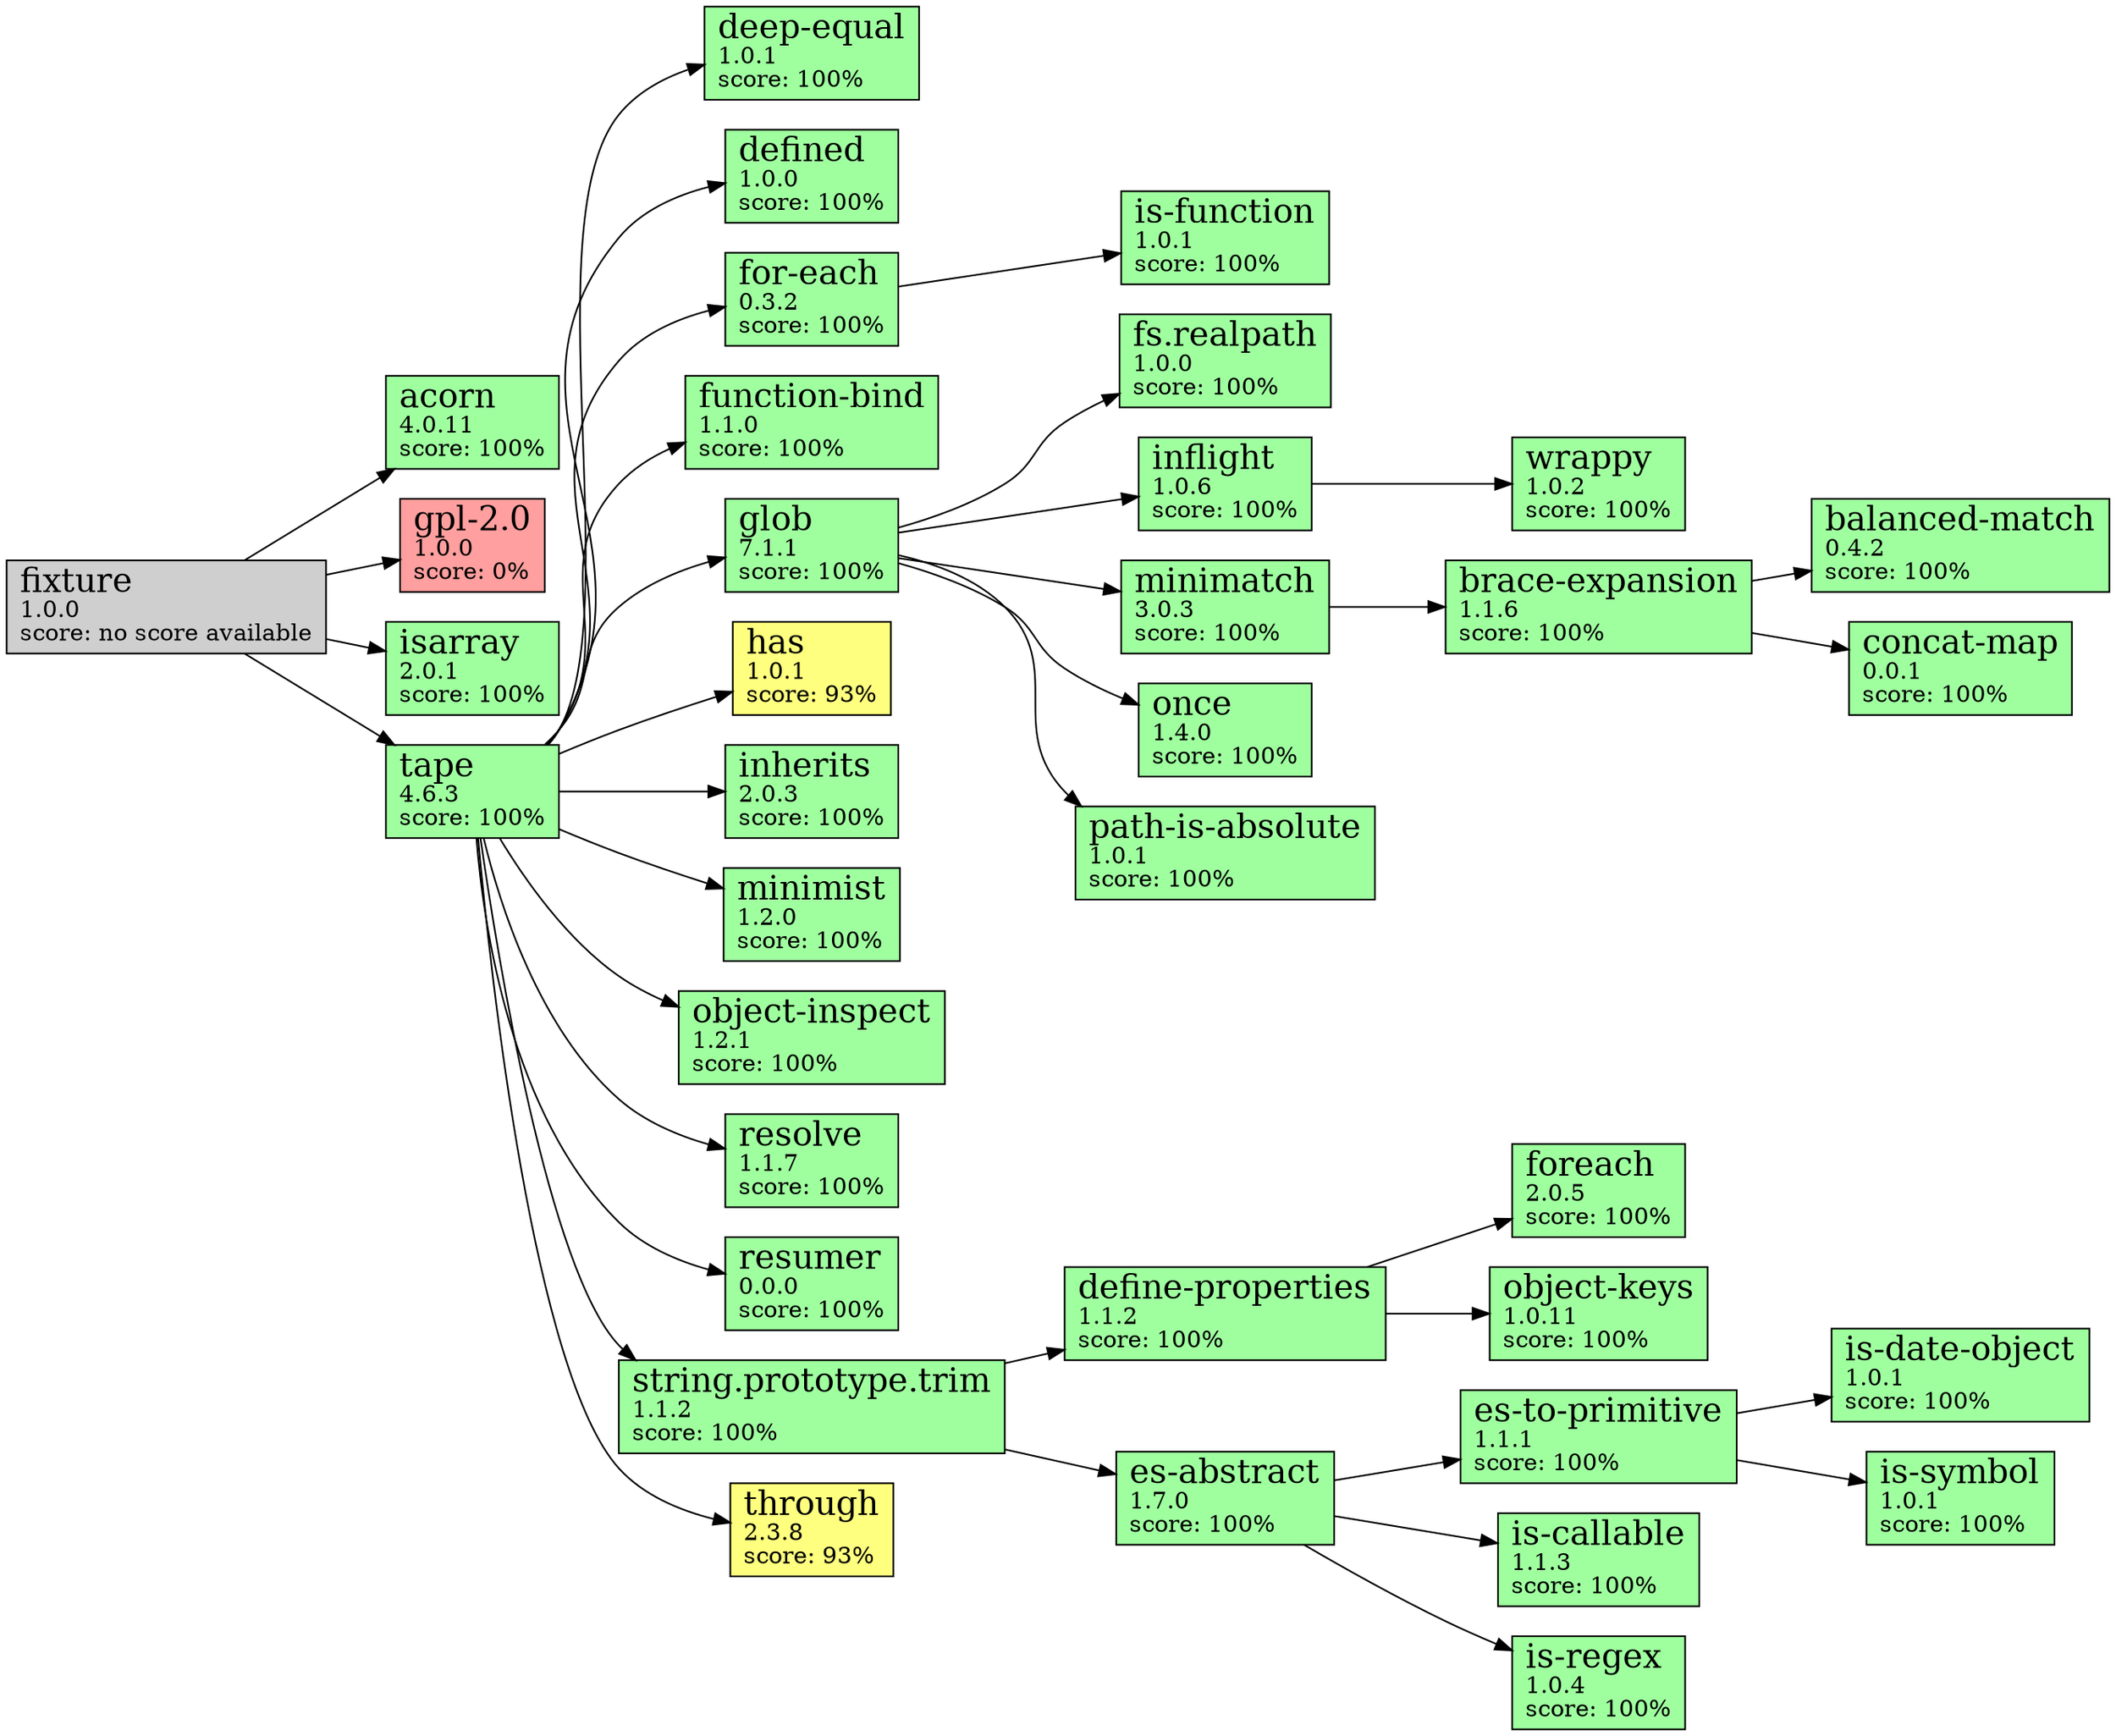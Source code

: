 digraph g {
    graph [
        rankdir = "LR"
        tooltip = "fixture @ 1.0.0"
    ]

    "fixture@1.0.0" [
        shape = box,
        style = filled,
        fillcolor = "#CFCFCF",
        URL = "https://platform.nodesource.io/registry?name=fixture&version=1.0.0",
        tooltip = "fixture @ 1.0.0 - score: no score available",
        label = <<font point-size="20">fixture</font><br align='left'/>1.0.0<br align='left'/>score: no score available<br align='left'/>>,
    ]
    "acorn@4.0.11" [
        shape = box,
        style = filled,
        fillcolor = "#9FFF9F",
        URL = "https://platform.nodesource.io/registry?name=acorn&version=4.0.11",
        tooltip = "acorn @ 4.0.11 - score: 100%",
        label = <<font point-size="20">acorn</font><br align='left'/>4.0.11<br align='left'/>score: 100%<br align='left'/>>,
    ]
    "gpl-2.0@1.0.0" [
        shape = box,
        style = filled,
        fillcolor = "#FF9F9F",
        URL = "https://platform.nodesource.io/registry?name=gpl-2.0&version=1.0.0",
        tooltip = "gpl-2.0 @ 1.0.0 - score: 0%",
        label = <<font point-size="20">gpl-2.0</font><br align='left'/>1.0.0<br align='left'/>score: 0%<br align='left'/>>,
    ]
    "isarray@2.0.1" [
        shape = box,
        style = filled,
        fillcolor = "#9FFF9F",
        URL = "https://platform.nodesource.io/registry?name=isarray&version=2.0.1",
        tooltip = "isarray @ 2.0.1 - score: 100%",
        label = <<font point-size="20">isarray</font><br align='left'/>2.0.1<br align='left'/>score: 100%<br align='left'/>>,
    ]
    "tape@4.6.3" [
        shape = box,
        style = filled,
        fillcolor = "#9FFF9F",
        URL = "https://platform.nodesource.io/registry?name=tape&version=4.6.3",
        tooltip = "tape @ 4.6.3 - score: 100%",
        label = <<font point-size="20">tape</font><br align='left'/>4.6.3<br align='left'/>score: 100%<br align='left'/>>,
    ]
    "deep-equal@1.0.1" [
        shape = box,
        style = filled,
        fillcolor = "#9FFF9F",
        URL = "https://platform.nodesource.io/registry?name=deep-equal&version=1.0.1",
        tooltip = "deep-equal @ 1.0.1 - score: 100%",
        label = <<font point-size="20">deep-equal</font><br align='left'/>1.0.1<br align='left'/>score: 100%<br align='left'/>>,
    ]
    "defined@1.0.0" [
        shape = box,
        style = filled,
        fillcolor = "#9FFF9F",
        URL = "https://platform.nodesource.io/registry?name=defined&version=1.0.0",
        tooltip = "defined @ 1.0.0 - score: 100%",
        label = <<font point-size="20">defined</font><br align='left'/>1.0.0<br align='left'/>score: 100%<br align='left'/>>,
    ]
    "for-each@0.3.2" [
        shape = box,
        style = filled,
        fillcolor = "#9FFF9F",
        URL = "https://platform.nodesource.io/registry?name=for-each&version=0.3.2",
        tooltip = "for-each @ 0.3.2 - score: 100%",
        label = <<font point-size="20">for-each</font><br align='left'/>0.3.2<br align='left'/>score: 100%<br align='left'/>>,
    ]
    "is-function@1.0.1" [
        shape = box,
        style = filled,
        fillcolor = "#9FFF9F",
        URL = "https://platform.nodesource.io/registry?name=is-function&version=1.0.1",
        tooltip = "is-function @ 1.0.1 - score: 100%",
        label = <<font point-size="20">is-function</font><br align='left'/>1.0.1<br align='left'/>score: 100%<br align='left'/>>,
    ]
    "function-bind@1.1.0" [
        shape = box,
        style = filled,
        fillcolor = "#9FFF9F",
        URL = "https://platform.nodesource.io/registry?name=function-bind&version=1.1.0",
        tooltip = "function-bind @ 1.1.0 - score: 100%",
        label = <<font point-size="20">function-bind</font><br align='left'/>1.1.0<br align='left'/>score: 100%<br align='left'/>>,
    ]
    "glob@7.1.1" [
        shape = box,
        style = filled,
        fillcolor = "#9FFF9F",
        URL = "https://platform.nodesource.io/registry?name=glob&version=7.1.1",
        tooltip = "glob @ 7.1.1 - score: 100%",
        label = <<font point-size="20">glob</font><br align='left'/>7.1.1<br align='left'/>score: 100%<br align='left'/>>,
    ]
    "fs.realpath@1.0.0" [
        shape = box,
        style = filled,
        fillcolor = "#9FFF9F",
        URL = "https://platform.nodesource.io/registry?name=fs.realpath&version=1.0.0",
        tooltip = "fs.realpath @ 1.0.0 - score: 100%",
        label = <<font point-size="20">fs.realpath</font><br align='left'/>1.0.0<br align='left'/>score: 100%<br align='left'/>>,
    ]
    "inflight@1.0.6" [
        shape = box,
        style = filled,
        fillcolor = "#9FFF9F",
        URL = "https://platform.nodesource.io/registry?name=inflight&version=1.0.6",
        tooltip = "inflight @ 1.0.6 - score: 100%",
        label = <<font point-size="20">inflight</font><br align='left'/>1.0.6<br align='left'/>score: 100%<br align='left'/>>,
    ]
    "wrappy@1.0.2" [
        shape = box,
        style = filled,
        fillcolor = "#9FFF9F",
        URL = "https://platform.nodesource.io/registry?name=wrappy&version=1.0.2",
        tooltip = "wrappy @ 1.0.2 - score: 100%",
        label = <<font point-size="20">wrappy</font><br align='left'/>1.0.2<br align='left'/>score: 100%<br align='left'/>>,
    ]
    "minimatch@3.0.3" [
        shape = box,
        style = filled,
        fillcolor = "#9FFF9F",
        URL = "https://platform.nodesource.io/registry?name=minimatch&version=3.0.3",
        tooltip = "minimatch @ 3.0.3 - score: 100%",
        label = <<font point-size="20">minimatch</font><br align='left'/>3.0.3<br align='left'/>score: 100%<br align='left'/>>,
    ]
    "brace-expansion@1.1.6" [
        shape = box,
        style = filled,
        fillcolor = "#9FFF9F",
        URL = "https://platform.nodesource.io/registry?name=brace-expansion&version=1.1.6",
        tooltip = "brace-expansion @ 1.1.6 - score: 100%",
        label = <<font point-size="20">brace-expansion</font><br align='left'/>1.1.6<br align='left'/>score: 100%<br align='left'/>>,
    ]
    "balanced-match@0.4.2" [
        shape = box,
        style = filled,
        fillcolor = "#9FFF9F",
        URL = "https://platform.nodesource.io/registry?name=balanced-match&version=0.4.2",
        tooltip = "balanced-match @ 0.4.2 - score: 100%",
        label = <<font point-size="20">balanced-match</font><br align='left'/>0.4.2<br align='left'/>score: 100%<br align='left'/>>,
    ]
    "concat-map@0.0.1" [
        shape = box,
        style = filled,
        fillcolor = "#9FFF9F",
        URL = "https://platform.nodesource.io/registry?name=concat-map&version=0.0.1",
        tooltip = "concat-map @ 0.0.1 - score: 100%",
        label = <<font point-size="20">concat-map</font><br align='left'/>0.0.1<br align='left'/>score: 100%<br align='left'/>>,
    ]
    "once@1.4.0" [
        shape = box,
        style = filled,
        fillcolor = "#9FFF9F",
        URL = "https://platform.nodesource.io/registry?name=once&version=1.4.0",
        tooltip = "once @ 1.4.0 - score: 100%",
        label = <<font point-size="20">once</font><br align='left'/>1.4.0<br align='left'/>score: 100%<br align='left'/>>,
    ]
    "path-is-absolute@1.0.1" [
        shape = box,
        style = filled,
        fillcolor = "#9FFF9F",
        URL = "https://platform.nodesource.io/registry?name=path-is-absolute&version=1.0.1",
        tooltip = "path-is-absolute @ 1.0.1 - score: 100%",
        label = <<font point-size="20">path-is-absolute</font><br align='left'/>1.0.1<br align='left'/>score: 100%<br align='left'/>>,
    ]
    "has@1.0.1" [
        shape = box,
        style = filled,
        fillcolor = "#FFFF7F",
        URL = "https://platform.nodesource.io/registry?name=has&version=1.0.1",
        tooltip = "has @ 1.0.1 - score: 93%",
        label = <<font point-size="20">has</font><br align='left'/>1.0.1<br align='left'/>score: 93%<br align='left'/>>,
    ]
    "inherits@2.0.3" [
        shape = box,
        style = filled,
        fillcolor = "#9FFF9F",
        URL = "https://platform.nodesource.io/registry?name=inherits&version=2.0.3",
        tooltip = "inherits @ 2.0.3 - score: 100%",
        label = <<font point-size="20">inherits</font><br align='left'/>2.0.3<br align='left'/>score: 100%<br align='left'/>>,
    ]
    "minimist@1.2.0" [
        shape = box,
        style = filled,
        fillcolor = "#9FFF9F",
        URL = "https://platform.nodesource.io/registry?name=minimist&version=1.2.0",
        tooltip = "minimist @ 1.2.0 - score: 100%",
        label = <<font point-size="20">minimist</font><br align='left'/>1.2.0<br align='left'/>score: 100%<br align='left'/>>,
    ]
    "object-inspect@1.2.1" [
        shape = box,
        style = filled,
        fillcolor = "#9FFF9F",
        URL = "https://platform.nodesource.io/registry?name=object-inspect&version=1.2.1",
        tooltip = "object-inspect @ 1.2.1 - score: 100%",
        label = <<font point-size="20">object-inspect</font><br align='left'/>1.2.1<br align='left'/>score: 100%<br align='left'/>>,
    ]
    "resolve@1.1.7" [
        shape = box,
        style = filled,
        fillcolor = "#9FFF9F",
        URL = "https://platform.nodesource.io/registry?name=resolve&version=1.1.7",
        tooltip = "resolve @ 1.1.7 - score: 100%",
        label = <<font point-size="20">resolve</font><br align='left'/>1.1.7<br align='left'/>score: 100%<br align='left'/>>,
    ]
    "resumer@0.0.0" [
        shape = box,
        style = filled,
        fillcolor = "#9FFF9F",
        URL = "https://platform.nodesource.io/registry?name=resumer&version=0.0.0",
        tooltip = "resumer @ 0.0.0 - score: 100%",
        label = <<font point-size="20">resumer</font><br align='left'/>0.0.0<br align='left'/>score: 100%<br align='left'/>>,
    ]
    "string.prototype.trim@1.1.2" [
        shape = box,
        style = filled,
        fillcolor = "#9FFF9F",
        URL = "https://platform.nodesource.io/registry?name=string.prototype.trim&version=1.1.2",
        tooltip = "string.prototype.trim @ 1.1.2 - score: 100%",
        label = <<font point-size="20">string.prototype.trim</font><br align='left'/>1.1.2<br align='left'/>score: 100%<br align='left'/>>,
    ]
    "define-properties@1.1.2" [
        shape = box,
        style = filled,
        fillcolor = "#9FFF9F",
        URL = "https://platform.nodesource.io/registry?name=define-properties&version=1.1.2",
        tooltip = "define-properties @ 1.1.2 - score: 100%",
        label = <<font point-size="20">define-properties</font><br align='left'/>1.1.2<br align='left'/>score: 100%<br align='left'/>>,
    ]
    "foreach@2.0.5" [
        shape = box,
        style = filled,
        fillcolor = "#9FFF9F",
        URL = "https://platform.nodesource.io/registry?name=foreach&version=2.0.5",
        tooltip = "foreach @ 2.0.5 - score: 100%",
        label = <<font point-size="20">foreach</font><br align='left'/>2.0.5<br align='left'/>score: 100%<br align='left'/>>,
    ]
    "object-keys@1.0.11" [
        shape = box,
        style = filled,
        fillcolor = "#9FFF9F",
        URL = "https://platform.nodesource.io/registry?name=object-keys&version=1.0.11",
        tooltip = "object-keys @ 1.0.11 - score: 100%",
        label = <<font point-size="20">object-keys</font><br align='left'/>1.0.11<br align='left'/>score: 100%<br align='left'/>>,
    ]
    "es-abstract@1.7.0" [
        shape = box,
        style = filled,
        fillcolor = "#9FFF9F",
        URL = "https://platform.nodesource.io/registry?name=es-abstract&version=1.7.0",
        tooltip = "es-abstract @ 1.7.0 - score: 100%",
        label = <<font point-size="20">es-abstract</font><br align='left'/>1.7.0<br align='left'/>score: 100%<br align='left'/>>,
    ]
    "es-to-primitive@1.1.1" [
        shape = box,
        style = filled,
        fillcolor = "#9FFF9F",
        URL = "https://platform.nodesource.io/registry?name=es-to-primitive&version=1.1.1",
        tooltip = "es-to-primitive @ 1.1.1 - score: 100%",
        label = <<font point-size="20">es-to-primitive</font><br align='left'/>1.1.1<br align='left'/>score: 100%<br align='left'/>>,
    ]
    "is-date-object@1.0.1" [
        shape = box,
        style = filled,
        fillcolor = "#9FFF9F",
        URL = "https://platform.nodesource.io/registry?name=is-date-object&version=1.0.1",
        tooltip = "is-date-object @ 1.0.1 - score: 100%",
        label = <<font point-size="20">is-date-object</font><br align='left'/>1.0.1<br align='left'/>score: 100%<br align='left'/>>,
    ]
    "is-symbol@1.0.1" [
        shape = box,
        style = filled,
        fillcolor = "#9FFF9F",
        URL = "https://platform.nodesource.io/registry?name=is-symbol&version=1.0.1",
        tooltip = "is-symbol @ 1.0.1 - score: 100%",
        label = <<font point-size="20">is-symbol</font><br align='left'/>1.0.1<br align='left'/>score: 100%<br align='left'/>>,
    ]
    "is-callable@1.1.3" [
        shape = box,
        style = filled,
        fillcolor = "#9FFF9F",
        URL = "https://platform.nodesource.io/registry?name=is-callable&version=1.1.3",
        tooltip = "is-callable @ 1.1.3 - score: 100%",
        label = <<font point-size="20">is-callable</font><br align='left'/>1.1.3<br align='left'/>score: 100%<br align='left'/>>,
    ]
    "is-regex@1.0.4" [
        shape = box,
        style = filled,
        fillcolor = "#9FFF9F",
        URL = "https://platform.nodesource.io/registry?name=is-regex&version=1.0.4",
        tooltip = "is-regex @ 1.0.4 - score: 100%",
        label = <<font point-size="20">is-regex</font><br align='left'/>1.0.4<br align='left'/>score: 100%<br align='left'/>>,
    ]
    "through@2.3.8" [
        shape = box,
        style = filled,
        fillcolor = "#FFFF7F",
        URL = "https://platform.nodesource.io/registry?name=through&version=2.3.8",
        tooltip = "through @ 2.3.8 - score: 93%",
        label = <<font point-size="20">through</font><br align='left'/>2.3.8<br align='left'/>score: 93%<br align='left'/>>,
    ]

    "fixture@1.0.0" -> "acorn@4.0.11"
    "fixture@1.0.0" -> "gpl-2.0@1.0.0"
    "fixture@1.0.0" -> "isarray@2.0.1"
    "fixture@1.0.0" -> "tape@4.6.3"
    "tape@4.6.3" -> "deep-equal@1.0.1"
    "tape@4.6.3" -> "defined@1.0.0"
    "tape@4.6.3" -> "for-each@0.3.2"
    "tape@4.6.3" -> "function-bind@1.1.0"
    "tape@4.6.3" -> "glob@7.1.1"
    "tape@4.6.3" -> "has@1.0.1"
    "tape@4.6.3" -> "inherits@2.0.3"
    "tape@4.6.3" -> "minimist@1.2.0"
    "tape@4.6.3" -> "object-inspect@1.2.1"
    "tape@4.6.3" -> "resolve@1.1.7"
    "tape@4.6.3" -> "resumer@0.0.0"
    "tape@4.6.3" -> "string.prototype.trim@1.1.2"
    "tape@4.6.3" -> "through@2.3.8"
    "for-each@0.3.2" -> "is-function@1.0.1"
    "glob@7.1.1" -> "fs.realpath@1.0.0"
    "glob@7.1.1" -> "inflight@1.0.6"
    "glob@7.1.1" -> "minimatch@3.0.3"
    "glob@7.1.1" -> "once@1.4.0"
    "glob@7.1.1" -> "path-is-absolute@1.0.1"
    "inflight@1.0.6" -> "wrappy@1.0.2"
    "minimatch@3.0.3" -> "brace-expansion@1.1.6"
    "brace-expansion@1.1.6" -> "balanced-match@0.4.2"
    "brace-expansion@1.1.6" -> "concat-map@0.0.1"
    "string.prototype.trim@1.1.2" -> "define-properties@1.1.2"
    "string.prototype.trim@1.1.2" -> "es-abstract@1.7.0"
    "define-properties@1.1.2" -> "foreach@2.0.5"
    "define-properties@1.1.2" -> "object-keys@1.0.11"
    "es-abstract@1.7.0" -> "es-to-primitive@1.1.1"
    "es-abstract@1.7.0" -> "is-callable@1.1.3"
    "es-abstract@1.7.0" -> "is-regex@1.0.4"
    "es-to-primitive@1.1.1" -> "is-date-object@1.0.1"
    "es-to-primitive@1.1.1" -> "is-symbol@1.0.1"
}
